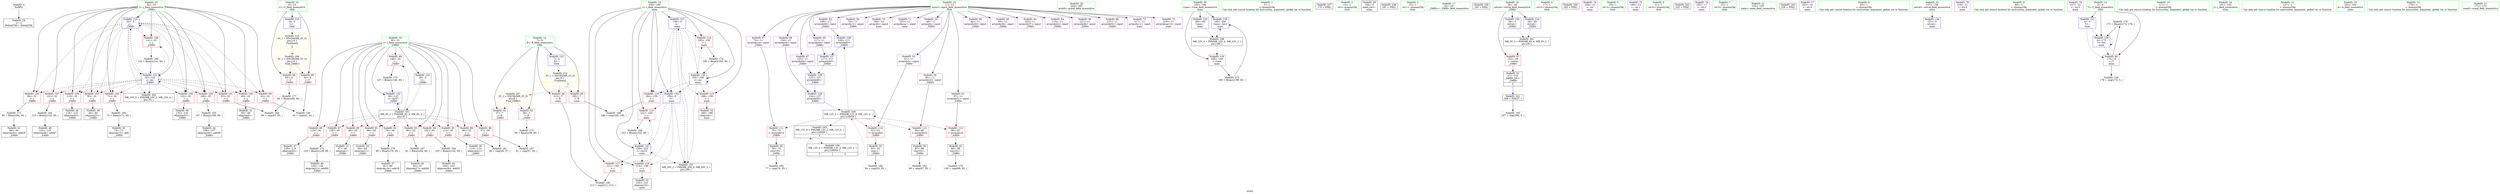digraph "SVFG" {
	label="SVFG";

	Node0x55590c143fa0 [shape=record,color=grey,label="{NodeID: 0\nNullPtr}"];
	Node0x55590c143fa0 -> Node0x55590c15bf30[style=solid];
	Node0x55590c166510 [shape=record,color=grey,label="{NodeID: 180\n44 = cmp(42, 43, )\n}"];
	Node0x55590c15cfa0 [shape=record,color=red,label="{NodeID: 97\n128\<--30\n\<--i\n_Z4fillv\n}"];
	Node0x55590c15cfa0 -> Node0x55590c165c10[style=solid];
	Node0x55590c15b4d0 [shape=record,color=green,label="{NodeID: 14\n7\<--8\nR\<--R_field_insensitive\nGlob }"];
	Node0x55590c15b4d0 -> Node0x55590c15f9c0[style=solid];
	Node0x55590c15b4d0 -> Node0x55590c15fa90[style=solid];
	Node0x55590c15b4d0 -> Node0x55590c15fb60[style=solid];
	Node0x55590c15b4d0 -> Node0x55590c15fc30[style=solid];
	Node0x55590c15b4d0 -> Node0x55590c162b60[style=solid];
	Node0x55590c15db00 [shape=record,color=red,label="{NodeID: 111\n75\<--74\n\<--arrayidx14\n_Z4fillv\n}"];
	Node0x55590c15db00 -> Node0x55590c15c510[style=solid];
	Node0x55590c15be30 [shape=record,color=green,label="{NodeID: 28\n204\<--205\nprintf\<--printf_field_insensitive\n}"];
	Node0x55590c1741e0 [shape=record,color=yellow,style=double,label="{NodeID: 208\n4V_1 = ENCHI(MR_4V_0)\npts\{10 \}\nFun[_Z4fillv]}"];
	Node0x55590c1741e0 -> Node0x55590c15fd00[style=dashed];
	Node0x55590c1741e0 -> Node0x55590c15fdd0[style=dashed];
	Node0x55590c162e30 [shape=record,color=blue,label="{NodeID: 125\n32\<--5\nj\<--\n_Z4fillv\n}"];
	Node0x55590c162e30 -> Node0x55590c15d140[style=dashed];
	Node0x55590c162e30 -> Node0x55590c15d210[style=dashed];
	Node0x55590c162e30 -> Node0x55590c15d2e0[style=dashed];
	Node0x55590c162e30 -> Node0x55590c15d3b0[style=dashed];
	Node0x55590c162e30 -> Node0x55590c15d480[style=dashed];
	Node0x55590c162e30 -> Node0x55590c15d550[style=dashed];
	Node0x55590c162e30 -> Node0x55590c15d620[style=dashed];
	Node0x55590c162e30 -> Node0x55590c15d6f0[style=dashed];
	Node0x55590c162e30 -> Node0x55590c15d7c0[style=dashed];
	Node0x55590c162e30 -> Node0x55590c15d890[style=dashed];
	Node0x55590c162e30 -> Node0x55590c15d960[style=dashed];
	Node0x55590c162e30 -> Node0x55590c162e30[style=dashed];
	Node0x55590c162e30 -> Node0x55590c163310[style=dashed];
	Node0x55590c162e30 -> Node0x55590c171dc0[style=dashed];
	Node0x55590c15c9f0 [shape=record,color=black,label="{NodeID: 42\n99\<--98\nconv32\<--\n_Z4fillv\n}"];
	Node0x55590c15c9f0 -> Node0x55590c166390[style=solid];
	Node0x55590c163990 [shape=record,color=blue,label="{NodeID: 139\n165\<--200\nCase\<--inc3\nmain\n}"];
	Node0x55590c163990 -> Node0x55590c1709c0[style=dashed];
	Node0x55590c15e570 [shape=record,color=purple,label="{NodeID: 56\n70\<--11\narrayidx12\<--input\n_Z4fillv\n}"];
	Node0x55590c15f0d0 [shape=record,color=purple,label="{NodeID: 70\n190\<--11\narrayidx\<--input\nmain\n}"];
	Node0x55590c165190 [shape=record,color=grey,label="{NodeID: 167\n91 = Binary(90, 60, )\n}"];
	Node0x55590c165190 -> Node0x55590c15c850[style=solid];
	Node0x55590c15fc30 [shape=record,color=red,label="{NodeID: 84\n212\<--7\n\<--R\nmain\n}"];
	Node0x55590c15fc30 -> Node0x55590c166990[style=solid];
	Node0x55590c144420 [shape=record,color=green,label="{NodeID: 1\n5\<--1\n\<--dummyObj\nCan only get source location for instruction, argument, global var or function.}"];
	Node0x55590c166690 [shape=record,color=grey,label="{NodeID: 181\n38 = cmp(36, 37, )\n}"];
	Node0x55590c15d070 [shape=record,color=red,label="{NodeID: 98\n146\<--30\n\<--i\n_Z4fillv\n}"];
	Node0x55590c15d070 -> Node0x55590c165610[style=solid];
	Node0x55590c15b560 [shape=record,color=green,label="{NodeID: 15\n9\<--10\nC\<--C_field_insensitive\nGlob }"];
	Node0x55590c15b560 -> Node0x55590c15fd00[style=solid];
	Node0x55590c15b560 -> Node0x55590c15fdd0[style=solid];
	Node0x55590c15b560 -> Node0x55590c162c60[style=solid];
	Node0x55590c15dbd0 [shape=record,color=red,label="{NodeID: 112\n86\<--85\n\<--arrayidx22\n_Z4fillv\n}"];
	Node0x55590c15dbd0 -> Node0x55590c15c780[style=solid];
	Node0x55590c15bf30 [shape=record,color=black,label="{NodeID: 29\n2\<--3\ndummyVal\<--dummyVal\n}"];
	Node0x55590c162f00 [shape=record,color=blue,label="{NodeID: 126\n109\<--111\narrayidx40\<--\n_Z4fillv\n}"];
	Node0x55590c162f00 -> Node0x55590c162fd0[style=dashed];
	Node0x55590c15cac0 [shape=record,color=black,label="{NodeID: 43\n104\<--103\nidxprom36\<--add35\n_Z4fillv\n}"];
	Node0x55590c163a60 [shape=record,color=blue,label="{NodeID: 140\n159\<--5\ni\<--\nmain\n}"];
	Node0x55590c163a60 -> Node0x55590c162720[style=dashed];
	Node0x55590c163a60 -> Node0x55590c1627f0[style=dashed];
	Node0x55590c163a60 -> Node0x55590c1628c0[style=dashed];
	Node0x55590c163a60 -> Node0x55590c163b30[style=dashed];
	Node0x55590c163a60 -> Node0x55590c1704c0[style=dashed];
	Node0x55590c15e640 [shape=record,color=purple,label="{NodeID: 57\n74\<--11\narrayidx14\<--input\n_Z4fillv\n}"];
	Node0x55590c15e640 -> Node0x55590c15db00[style=solid];
	Node0x55590bf4ae10 [shape=record,color=black,label="{NodeID: 237\n170 = PHI()\n}"];
	Node0x55590c15f1a0 [shape=record,color=purple,label="{NodeID: 71\n191\<--11\narraydecay\<--input\nmain\n}"];
	Node0x55590c165310 [shape=record,color=grey,label="{NodeID: 168\n223 = Binary(222, 60, )\n}"];
	Node0x55590c165310 -> Node0x55590c163b30[style=solid];
	Node0x55590c15fd00 [shape=record,color=red,label="{NodeID: 85\n43\<--9\n\<--C\n_Z4fillv\n}"];
	Node0x55590c15fd00 -> Node0x55590c166510[style=solid];
	Node0x55590c142f80 [shape=record,color=green,label="{NodeID: 2\n13\<--1\n.str\<--dummyObj\nGlob }"];
	Node0x55590c166810 [shape=record,color=grey,label="{NodeID: 182\n88 = cmp(87, 55, )\n}"];
	Node0x55590c15d140 [shape=record,color=red,label="{NodeID: 99\n42\<--32\n\<--j\n_Z4fillv\n}"];
	Node0x55590c15d140 -> Node0x55590c166510[style=solid];
	Node0x55590c15b5f0 [shape=record,color=green,label="{NodeID: 16\n11\<--12\ninput\<--input_field_insensitive\nGlob }"];
	Node0x55590c15b5f0 -> Node0x55590c15e3d0[style=solid];
	Node0x55590c15b5f0 -> Node0x55590c15e4a0[style=solid];
	Node0x55590c15b5f0 -> Node0x55590c15e570[style=solid];
	Node0x55590c15b5f0 -> Node0x55590c15e640[style=solid];
	Node0x55590c15b5f0 -> Node0x55590c15e710[style=solid];
	Node0x55590c15b5f0 -> Node0x55590c15e7e0[style=solid];
	Node0x55590c15b5f0 -> Node0x55590c15e8b0[style=solid];
	Node0x55590c15b5f0 -> Node0x55590c15e980[style=solid];
	Node0x55590c15b5f0 -> Node0x55590c15ea50[style=solid];
	Node0x55590c15b5f0 -> Node0x55590c15eb20[style=solid];
	Node0x55590c15b5f0 -> Node0x55590c15ebf0[style=solid];
	Node0x55590c15b5f0 -> Node0x55590c15ecc0[style=solid];
	Node0x55590c15b5f0 -> Node0x55590c15ed90[style=solid];
	Node0x55590c15b5f0 -> Node0x55590c15ee60[style=solid];
	Node0x55590c15b5f0 -> Node0x55590c15ef30[style=solid];
	Node0x55590c15b5f0 -> Node0x55590c15f000[style=solid];
	Node0x55590c15b5f0 -> Node0x55590c15f0d0[style=solid];
	Node0x55590c15b5f0 -> Node0x55590c15f1a0[style=solid];
	Node0x55590c15b5f0 -> Node0x55590c15f270[style=solid];
	Node0x55590c15b5f0 -> Node0x55590c15f340[style=solid];
	Node0x55590c15dca0 [shape=record,color=red,label="{NodeID: 113\n98\<--97\n\<--arrayidx31\n_Z4fillv\n}"];
	Node0x55590c15dca0 -> Node0x55590c15c9f0[style=solid];
	Node0x55590c15c030 [shape=record,color=black,label="{NodeID: 30\n156\<--5\nmain_ret\<--\nmain\n}"];
	Node0x55590c162fd0 [shape=record,color=blue,label="{NodeID: 127\n117\<--111\narrayidx44\<--\n_Z4fillv\n}"];
	Node0x55590c162fd0 -> Node0x55590c1630a0[style=dashed];
	Node0x55590c15cb90 [shape=record,color=black,label="{NodeID: 44\n108\<--107\nidxprom39\<--add38\n_Z4fillv\n}"];
	Node0x55590c163b30 [shape=record,color=blue,label="{NodeID: 141\n159\<--223\ni\<--inc15\nmain\n}"];
	Node0x55590c163b30 -> Node0x55590c162720[style=dashed];
	Node0x55590c163b30 -> Node0x55590c1627f0[style=dashed];
	Node0x55590c163b30 -> Node0x55590c1628c0[style=dashed];
	Node0x55590c163b30 -> Node0x55590c163b30[style=dashed];
	Node0x55590c163b30 -> Node0x55590c1704c0[style=dashed];
	Node0x55590c15e710 [shape=record,color=purple,label="{NodeID: 58\n82\<--11\narrayidx20\<--input\n_Z4fillv\n}"];
	Node0x55590c17f330 [shape=record,color=black,label="{NodeID: 238\n181 = PHI()\n}"];
	Node0x55590c15f270 [shape=record,color=purple,label="{NodeID: 72\n217\<--11\narrayidx11\<--input\nmain\n}"];
	Node0x55590c165490 [shape=record,color=grey,label="{NodeID: 169\n72 = Binary(71, 60, )\n}"];
	Node0x55590c165490 -> Node0x55590c15c440[style=solid];
	Node0x55590c15fdd0 [shape=record,color=red,label="{NodeID: 86\n64\<--9\n\<--C\n_Z4fillv\n}"];
	Node0x55590c15fdd0 -> Node0x55590c166090[style=solid];
	Node0x55590c142da0 [shape=record,color=green,label="{NodeID: 3\n15\<--1\n.str.1\<--dummyObj\nGlob }"];
	Node0x55590c166990 [shape=record,color=grey,label="{NodeID: 183\n213 = cmp(211, 212, )\n}"];
	Node0x55590c15d210 [shape=record,color=red,label="{NodeID: 100\n49\<--32\n\<--j\n_Z4fillv\n}"];
	Node0x55590c15d210 -> Node0x55590c15c1d0[style=solid];
	Node0x55590c15b680 [shape=record,color=green,label="{NodeID: 17\n25\<--26\n_Z4fillv\<--_Z4fillv_field_insensitive\n}"];
	Node0x55590c1704c0 [shape=record,color=black,label="{NodeID: 197\nMR_20V_2 = PHI(MR_20V_9, MR_20V_1, )\npts\{160 \}\n}"];
	Node0x55590c1704c0 -> Node0x55590c1637f0[style=dashed];
	Node0x55590c15dd70 [shape=record,color=red,label="{NodeID: 114\n184\<--159\n\<--i\nmain\n}"];
	Node0x55590c15dd70 -> Node0x55590c167290[style=solid];
	Node0x55590c15c100 [shape=record,color=black,label="{NodeID: 31\n47\<--46\nidxprom\<--\n_Z4fillv\n}"];
	Node0x55590c1630a0 [shape=record,color=blue,label="{NodeID: 128\n125\<--127\narrayidx49\<--\n_Z4fillv\n}"];
	Node0x55590c1630a0 -> Node0x55590c163170[style=dashed];
	Node0x55590c15cc60 [shape=record,color=black,label="{NodeID: 45\n113\<--112\nidxprom41\<--\n_Z4fillv\n}"];
	Node0x55590c15e7e0 [shape=record,color=purple,label="{NodeID: 59\n85\<--11\narrayidx22\<--input\n_Z4fillv\n}"];
	Node0x55590c15e7e0 -> Node0x55590c15dbd0[style=solid];
	Node0x55590c17f430 [shape=record,color=black,label="{NodeID: 239\n193 = PHI()\n}"];
	Node0x55590c15f340 [shape=record,color=purple,label="{NodeID: 73\n218\<--11\narraydecay12\<--input\nmain\n}"];
	Node0x55590c165610 [shape=record,color=grey,label="{NodeID: 170\n147 = Binary(146, 60, )\n}"];
	Node0x55590c165610 -> Node0x55590c1633e0[style=solid];
	Node0x55590c15fea0 [shape=record,color=red,label="{NodeID: 87\n152\<--28\n\<--retval\n_Z4fillv\n}"];
	Node0x55590c15fea0 -> Node0x55590c15e160[style=solid];
	Node0x55590c1444e0 [shape=record,color=green,label="{NodeID: 4\n17\<--1\n.str.2\<--dummyObj\nGlob }"];
	Node0x55590c166b10 [shape=record,color=grey,label="{NodeID: 184\n77 = cmp(76, 55, )\n}"];
	Node0x55590c15d2e0 [shape=record,color=red,label="{NodeID: 101\n63\<--32\n\<--j\n_Z4fillv\n}"];
	Node0x55590c15d2e0 -> Node0x55590c167110[style=solid];
	Node0x55590c15b710 [shape=record,color=green,label="{NodeID: 18\n28\<--29\nretval\<--retval_field_insensitive\n_Z4fillv\n}"];
	Node0x55590c15b710 -> Node0x55590c15fea0[style=solid];
	Node0x55590c15b710 -> Node0x55590c163240[style=solid];
	Node0x55590c15b710 -> Node0x55590c1634b0[style=solid];
	Node0x55590c1709c0 [shape=record,color=black,label="{NodeID: 198\nMR_22V_3 = PHI(MR_22V_4, MR_22V_2, )\npts\{166 \}\n}"];
	Node0x55590c1709c0 -> Node0x55590c162990[style=dashed];
	Node0x55590c1709c0 -> Node0x55590c163990[style=dashed];
	Node0x55590c15de40 [shape=record,color=red,label="{NodeID: 115\n188\<--159\n\<--i\nmain\n}"];
	Node0x55590c15de40 -> Node0x55590c15e230[style=solid];
	Node0x55590c15c1d0 [shape=record,color=black,label="{NodeID: 32\n50\<--49\nidxprom4\<--\n_Z4fillv\n}"];
	Node0x55590c163170 [shape=record,color=blue,label="{NodeID: 129\n134\<--127\narrayidx54\<--\n_Z4fillv\n}"];
	Node0x55590c163170 -> Node0x55590c1731c0[style=dashed];
	Node0x55590c15cd30 [shape=record,color=black,label="{NodeID: 46\n116\<--115\nidxprom43\<--\n_Z4fillv\n}"];
	Node0x55590c15e8b0 [shape=record,color=purple,label="{NodeID: 60\n93\<--11\narrayidx28\<--input\n_Z4fillv\n}"];
	Node0x55590c17f530 [shape=record,color=black,label="{NodeID: 240\n203 = PHI()\n}"];
	Node0x55590c15f410 [shape=record,color=purple,label="{NodeID: 74\n169\<--13\n\<--.str\nmain\n}"];
	Node0x55590c165790 [shape=record,color=grey,label="{NodeID: 171\n95 = Binary(94, 60, )\n}"];
	Node0x55590c165790 -> Node0x55590c15c920[style=solid];
	Node0x55590c15ff70 [shape=record,color=red,label="{NodeID: 88\n36\<--30\n\<--i\n_Z4fillv\n}"];
	Node0x55590c15ff70 -> Node0x55590c166690[style=solid];
	Node0x55590c143070 [shape=record,color=green,label="{NodeID: 5\n19\<--1\n.str.3\<--dummyObj\nGlob }"];
	Node0x55590c166c90 [shape=record,color=grey,label="{NodeID: 185\n207 = cmp(206, 5, )\n}"];
	Node0x55590c15d3b0 [shape=record,color=red,label="{NodeID: 102\n71\<--32\n\<--j\n_Z4fillv\n}"];
	Node0x55590c15d3b0 -> Node0x55590c165490[style=solid];
	Node0x55590c15b7a0 [shape=record,color=green,label="{NodeID: 19\n30\<--31\ni\<--i_field_insensitive\n_Z4fillv\n}"];
	Node0x55590c15b7a0 -> Node0x55590c15ff70[style=solid];
	Node0x55590c15b7a0 -> Node0x55590c160040[style=solid];
	Node0x55590c15b7a0 -> Node0x55590c160110[style=solid];
	Node0x55590c15b7a0 -> Node0x55590c1601e0[style=solid];
	Node0x55590c15b7a0 -> Node0x55590c1602b0[style=solid];
	Node0x55590c15b7a0 -> Node0x55590c160380[style=solid];
	Node0x55590c15b7a0 -> Node0x55590c160450[style=solid];
	Node0x55590c15b7a0 -> Node0x55590c160520[style=solid];
	Node0x55590c15b7a0 -> Node0x55590c15ced0[style=solid];
	Node0x55590c15b7a0 -> Node0x55590c15cfa0[style=solid];
	Node0x55590c15b7a0 -> Node0x55590c15d070[style=solid];
	Node0x55590c15b7a0 -> Node0x55590c162d60[style=solid];
	Node0x55590c15b7a0 -> Node0x55590c1633e0[style=solid];
	Node0x55590c170ec0 [shape=record,color=black,label="{NodeID: 199\nMR_12V_2 = PHI(MR_12V_3, MR_12V_1, )\npts\{120000 \}\n|{<s0>5|<s1>5}}"];
	Node0x55590c170ec0:s0 -> Node0x55590c1722c0[style=dashed,color=red];
	Node0x55590c170ec0:s1 -> Node0x55590c1731c0[style=dashed,color=red];
	Node0x55590c162650 [shape=record,color=red,label="{NodeID: 116\n195\<--159\n\<--i\nmain\n}"];
	Node0x55590c162650 -> Node0x55590c165a90[style=solid];
	Node0x55590c15c2a0 [shape=record,color=black,label="{NodeID: 33\n53\<--52\nconv\<--\n_Z4fillv\n}"];
	Node0x55590c15c2a0 -> Node0x55590c166e10[style=solid];
	Node0x55590c163240 [shape=record,color=blue,label="{NodeID: 130\n28\<--5\nretval\<--\n_Z4fillv\n}"];
	Node0x55590c163240 -> Node0x55590c1718c0[style=dashed];
	Node0x55590c15ce00 [shape=record,color=black,label="{NodeID: 47\n120\<--119\nidxprom45\<--\n_Z4fillv\n}"];
	Node0x55590c15e980 [shape=record,color=purple,label="{NodeID: 61\n97\<--11\narrayidx31\<--input\n_Z4fillv\n}"];
	Node0x55590c15e980 -> Node0x55590c15dca0[style=solid];
	Node0x55590c17f630 [shape=record,color=black,label="{NodeID: 241\n206 = PHI(27, )\n}"];
	Node0x55590c17f630 -> Node0x55590c166c90[style=solid];
	Node0x55590c15f4e0 [shape=record,color=purple,label="{NodeID: 75\n180\<--15\n\<--.str.1\nmain\n}"];
	Node0x55590c165910 [shape=record,color=grey,label="{NodeID: 172\n200 = Binary(199, 60, )\n}"];
	Node0x55590c165910 -> Node0x55590c163990[style=solid];
	Node0x55590c160040 [shape=record,color=red,label="{NodeID: 89\n46\<--30\n\<--i\n_Z4fillv\n}"];
	Node0x55590c160040 -> Node0x55590c15c100[style=solid];
	Node0x55590c1437c0 [shape=record,color=green,label="{NodeID: 6\n21\<--1\n.str.4\<--dummyObj\nGlob }"];
	Node0x55590c166e10 [shape=record,color=grey,label="{NodeID: 186\n54 = cmp(53, 55, )\n}"];
	Node0x55590c15d480 [shape=record,color=red,label="{NodeID: 103\n83\<--32\n\<--j\n_Z4fillv\n}"];
	Node0x55590c15d480 -> Node0x55590c15c6b0[style=solid];
	Node0x55590c15b830 [shape=record,color=green,label="{NodeID: 20\n32\<--33\nj\<--j_field_insensitive\n_Z4fillv\n}"];
	Node0x55590c15b830 -> Node0x55590c15d140[style=solid];
	Node0x55590c15b830 -> Node0x55590c15d210[style=solid];
	Node0x55590c15b830 -> Node0x55590c15d2e0[style=solid];
	Node0x55590c15b830 -> Node0x55590c15d3b0[style=solid];
	Node0x55590c15b830 -> Node0x55590c15d480[style=solid];
	Node0x55590c15b830 -> Node0x55590c15d550[style=solid];
	Node0x55590c15b830 -> Node0x55590c15d620[style=solid];
	Node0x55590c15b830 -> Node0x55590c15d6f0[style=solid];
	Node0x55590c15b830 -> Node0x55590c15d7c0[style=solid];
	Node0x55590c15b830 -> Node0x55590c15d890[style=solid];
	Node0x55590c15b830 -> Node0x55590c15d960[style=solid];
	Node0x55590c15b830 -> Node0x55590c162e30[style=solid];
	Node0x55590c15b830 -> Node0x55590c163310[style=solid];
	Node0x55590c162720 [shape=record,color=red,label="{NodeID: 117\n211\<--159\n\<--i\nmain\n}"];
	Node0x55590c162720 -> Node0x55590c166990[style=solid];
	Node0x55590c15c370 [shape=record,color=black,label="{NodeID: 34\n69\<--68\nidxprom11\<--\n_Z4fillv\n}"];
	Node0x55590c174750 [shape=record,color=yellow,style=double,label="{NodeID: 214\n2V_1 = ENCHI(MR_2V_0)\npts\{8 \}\nFun[main]|{|<s2>5}}"];
	Node0x55590c174750 -> Node0x55590c15fb60[style=dashed];
	Node0x55590c174750 -> Node0x55590c15fc30[style=dashed];
	Node0x55590c174750:s2 -> Node0x55590c1736c0[style=dashed,color=red];
	Node0x55590c163310 [shape=record,color=blue,label="{NodeID: 131\n32\<--142\nj\<--inc\n_Z4fillv\n}"];
	Node0x55590c163310 -> Node0x55590c15d140[style=dashed];
	Node0x55590c163310 -> Node0x55590c15d210[style=dashed];
	Node0x55590c163310 -> Node0x55590c15d2e0[style=dashed];
	Node0x55590c163310 -> Node0x55590c15d3b0[style=dashed];
	Node0x55590c163310 -> Node0x55590c15d480[style=dashed];
	Node0x55590c163310 -> Node0x55590c15d550[style=dashed];
	Node0x55590c163310 -> Node0x55590c15d620[style=dashed];
	Node0x55590c163310 -> Node0x55590c15d6f0[style=dashed];
	Node0x55590c163310 -> Node0x55590c15d7c0[style=dashed];
	Node0x55590c163310 -> Node0x55590c15d890[style=dashed];
	Node0x55590c163310 -> Node0x55590c15d960[style=dashed];
	Node0x55590c163310 -> Node0x55590c162e30[style=dashed];
	Node0x55590c163310 -> Node0x55590c163310[style=dashed];
	Node0x55590c163310 -> Node0x55590c171dc0[style=dashed];
	Node0x55590c15def0 [shape=record,color=black,label="{NodeID: 48\n124\<--123\nidxprom48\<--add47\n_Z4fillv\n}"];
	Node0x55590c15ea50 [shape=record,color=purple,label="{NodeID: 62\n105\<--11\narrayidx37\<--input\n_Z4fillv\n}"];
	Node0x55590c17fc70 [shape=record,color=black,label="{NodeID: 242\n220 = PHI()\n}"];
	Node0x55590c15f5b0 [shape=record,color=purple,label="{NodeID: 76\n192\<--17\n\<--.str.2\nmain\n}"];
	Node0x55590c165a90 [shape=record,color=grey,label="{NodeID: 173\n196 = Binary(195, 60, )\n}"];
	Node0x55590c165a90 -> Node0x55590c1638c0[style=solid];
	Node0x55590c160110 [shape=record,color=red,label="{NodeID: 90\n57\<--30\n\<--i\n_Z4fillv\n}"];
	Node0x55590c160110 -> Node0x55590c166f90[style=solid];
	Node0x55590c143850 [shape=record,color=green,label="{NodeID: 7\n23\<--1\n.str.5\<--dummyObj\nGlob }"];
	Node0x55590c166f90 [shape=record,color=grey,label="{NodeID: 187\n61 = cmp(57, 59, )\n}"];
	Node0x55590c15d550 [shape=record,color=red,label="{NodeID: 104\n94\<--32\n\<--j\n_Z4fillv\n}"];
	Node0x55590c15d550 -> Node0x55590c165790[style=solid];
	Node0x55590c15b8c0 [shape=record,color=green,label="{NodeID: 21\n154\<--155\nmain\<--main_field_insensitive\n}"];
	Node0x55590c1718c0 [shape=record,color=black,label="{NodeID: 201\nMR_6V_3 = PHI(MR_6V_4, MR_6V_2, )\npts\{29 \}\n}"];
	Node0x55590c1718c0 -> Node0x55590c15fea0[style=dashed];
	Node0x55590c1627f0 [shape=record,color=red,label="{NodeID: 118\n215\<--159\n\<--i\nmain\n}"];
	Node0x55590c1627f0 -> Node0x55590c15e300[style=solid];
	Node0x55590c15c440 [shape=record,color=black,label="{NodeID: 35\n73\<--72\nidxprom13\<--add\n_Z4fillv\n}"];
	Node0x55590c174830 [shape=record,color=yellow,style=double,label="{NodeID: 215\n4V_1 = ENCHI(MR_4V_0)\npts\{10 \}\nFun[main]|{<s0>5}}"];
	Node0x55590c174830:s0 -> Node0x55590c1741e0[style=dashed,color=red];
	Node0x55590c1633e0 [shape=record,color=blue,label="{NodeID: 132\n30\<--147\ni\<--inc57\n_Z4fillv\n}"];
	Node0x55590c1633e0 -> Node0x55590c16d6a0[style=dashed];
	Node0x55590c15dfc0 [shape=record,color=black,label="{NodeID: 49\n130\<--129\nidxprom51\<--add50\n_Z4fillv\n}"];
	Node0x55590c15eb20 [shape=record,color=purple,label="{NodeID: 63\n109\<--11\narrayidx40\<--input\n_Z4fillv\n}"];
	Node0x55590c15eb20 -> Node0x55590c162f00[style=solid];
	Node0x55590c17fd40 [shape=record,color=black,label="{NodeID: 243\n228 = PHI()\n}"];
	Node0x55590c15f680 [shape=record,color=purple,label="{NodeID: 77\n202\<--19\n\<--.str.3\nmain\n}"];
	Node0x55590c165c10 [shape=record,color=grey,label="{NodeID: 174\n129 = Binary(128, 60, )\n}"];
	Node0x55590c165c10 -> Node0x55590c15dfc0[style=solid];
	Node0x55590c1601e0 [shape=record,color=red,label="{NodeID: 91\n68\<--30\n\<--i\n_Z4fillv\n}"];
	Node0x55590c1601e0 -> Node0x55590c15c370[style=solid];
	Node0x55590c144140 [shape=record,color=green,label="{NodeID: 8\n55\<--1\n\<--dummyObj\nCan only get source location for instruction, argument, global var or function.}"];
	Node0x55590c167110 [shape=record,color=grey,label="{NodeID: 188\n66 = cmp(63, 65, )\n}"];
	Node0x55590c15d620 [shape=record,color=red,label="{NodeID: 105\n106\<--32\n\<--j\n_Z4fillv\n}"];
	Node0x55590c15d620 -> Node0x55590c164b90[style=solid];
	Node0x55590c15b950 [shape=record,color=green,label="{NodeID: 22\n157\<--158\nretval\<--retval_field_insensitive\nmain\n}"];
	Node0x55590c15b950 -> Node0x55590c163580[style=solid];
	Node0x55590c171dc0 [shape=record,color=black,label="{NodeID: 202\nMR_10V_6 = PHI(MR_10V_2, MR_10V_4, )\npts\{33 \}\n}"];
	Node0x55590c1628c0 [shape=record,color=red,label="{NodeID: 119\n222\<--159\n\<--i\nmain\n}"];
	Node0x55590c1628c0 -> Node0x55590c165310[style=solid];
	Node0x55590c15c510 [shape=record,color=black,label="{NodeID: 36\n76\<--75\nconv15\<--\n_Z4fillv\n}"];
	Node0x55590c15c510 -> Node0x55590c166b10[style=solid];
	Node0x55590c1634b0 [shape=record,color=blue,label="{NodeID: 133\n28\<--60\nretval\<--\n_Z4fillv\n}"];
	Node0x55590c1634b0 -> Node0x55590c1718c0[style=dashed];
	Node0x55590c15e090 [shape=record,color=black,label="{NodeID: 50\n133\<--132\nidxprom53\<--\n_Z4fillv\n}"];
	Node0x55590c15ebf0 [shape=record,color=purple,label="{NodeID: 64\n114\<--11\narrayidx42\<--input\n_Z4fillv\n}"];
	Node0x55590c15f750 [shape=record,color=purple,label="{NodeID: 78\n219\<--21\n\<--.str.4\nmain\n}"];
	Node0x55590c165d90 [shape=record,color=grey,label="{NodeID: 175\n59 = Binary(58, 60, )\n}"];
	Node0x55590c165d90 -> Node0x55590c166f90[style=solid];
	Node0x55590c1602b0 [shape=record,color=red,label="{NodeID: 92\n79\<--30\n\<--i\n_Z4fillv\n}"];
	Node0x55590c1602b0 -> Node0x55590c166210[style=solid];
	Node0x55590c1441d0 [shape=record,color=green,label="{NodeID: 9\n60\<--1\n\<--dummyObj\nCan only get source location for instruction, argument, global var or function.}"];
	Node0x55590c167290 [shape=record,color=grey,label="{NodeID: 189\n186 = cmp(184, 185, )\n}"];
	Node0x55590c15d6f0 [shape=record,color=red,label="{NodeID: 106\n115\<--32\n\<--j\n_Z4fillv\n}"];
	Node0x55590c15d6f0 -> Node0x55590c15cd30[style=solid];
	Node0x55590c15ba20 [shape=record,color=green,label="{NodeID: 23\n159\<--160\ni\<--i_field_insensitive\nmain\n}"];
	Node0x55590c15ba20 -> Node0x55590c15dd70[style=solid];
	Node0x55590c15ba20 -> Node0x55590c15de40[style=solid];
	Node0x55590c15ba20 -> Node0x55590c162650[style=solid];
	Node0x55590c15ba20 -> Node0x55590c162720[style=solid];
	Node0x55590c15ba20 -> Node0x55590c1627f0[style=solid];
	Node0x55590c15ba20 -> Node0x55590c1628c0[style=solid];
	Node0x55590c15ba20 -> Node0x55590c1637f0[style=solid];
	Node0x55590c15ba20 -> Node0x55590c1638c0[style=solid];
	Node0x55590c15ba20 -> Node0x55590c163a60[style=solid];
	Node0x55590c15ba20 -> Node0x55590c163b30[style=solid];
	Node0x55590c1722c0 [shape=record,color=black,label="{NodeID: 203\nMR_12V_9 = PHI(MR_12V_2, MR_12V_3, )\npts\{120000 \}\n|{<s0>5}}"];
	Node0x55590c1722c0:s0 -> Node0x55590c170ec0[style=dashed,color=blue];
	Node0x55590c162990 [shape=record,color=red,label="{NodeID: 120\n199\<--165\n\<--Case\nmain\n}"];
	Node0x55590c162990 -> Node0x55590c165910[style=solid];
	Node0x55590c15c5e0 [shape=record,color=black,label="{NodeID: 37\n81\<--80\nidxprom19\<--add18\n_Z4fillv\n}"];
	Node0x55590c163580 [shape=record,color=blue,label="{NodeID: 134\n157\<--5\nretval\<--\nmain\n}"];
	Node0x55590c15e160 [shape=record,color=black,label="{NodeID: 51\n27\<--152\n_Z4fillv_ret\<--\n_Z4fillv\n|{<s0>5}}"];
	Node0x55590c15e160:s0 -> Node0x55590c17f630[style=solid,color=blue];
	Node0x55590c15ecc0 [shape=record,color=purple,label="{NodeID: 65\n117\<--11\narrayidx44\<--input\n_Z4fillv\n}"];
	Node0x55590c15ecc0 -> Node0x55590c162fd0[style=solid];
	Node0x55590c15f820 [shape=record,color=purple,label="{NodeID: 79\n227\<--23\n\<--.str.5\nmain\n}"];
	Node0x55590c165f10 [shape=record,color=grey,label="{NodeID: 176\n175 = Binary(174, 176, )\n}"];
	Node0x55590c165f10 -> Node0x55590c163720[style=solid];
	Node0x55590c160380 [shape=record,color=red,label="{NodeID: 93\n90\<--30\n\<--i\n_Z4fillv\n}"];
	Node0x55590c160380 -> Node0x55590c165190[style=solid];
	Node0x55590c15a7a0 [shape=record,color=green,label="{NodeID: 10\n111\<--1\n\<--dummyObj\nCan only get source location for instruction, argument, global var or function.}"];
	Node0x55590c167410 [shape=record,color=grey,label="{NodeID: 190\n178 = cmp(174, 5, )\n}"];
	Node0x55590c15d7c0 [shape=record,color=red,label="{NodeID: 107\n122\<--32\n\<--j\n_Z4fillv\n}"];
	Node0x55590c15d7c0 -> Node0x55590c164e90[style=solid];
	Node0x55590c15baf0 [shape=record,color=green,label="{NodeID: 24\n161\<--162\nj\<--j_field_insensitive\nmain\n}"];
	Node0x55590c162a60 [shape=record,color=blue,label="{NodeID: 121\n4\<--5\nT\<--\nGlob }"];
	Node0x55590c162a60 -> Node0x55590c15f8f0[style=dashed];
	Node0x55590c162a60 -> Node0x55590c163720[style=dashed];
	Node0x55590c15c6b0 [shape=record,color=black,label="{NodeID: 38\n84\<--83\nidxprom21\<--\n_Z4fillv\n}"];
	Node0x55590c163650 [shape=record,color=blue,label="{NodeID: 135\n165\<--60\nCase\<--\nmain\n}"];
	Node0x55590c163650 -> Node0x55590c1709c0[style=dashed];
	Node0x55590c15e230 [shape=record,color=black,label="{NodeID: 52\n189\<--188\nidxprom\<--\nmain\n}"];
	Node0x55590c15ed90 [shape=record,color=purple,label="{NodeID: 66\n121\<--11\narrayidx46\<--input\n_Z4fillv\n}"];
	Node0x55590c164b90 [shape=record,color=grey,label="{NodeID: 163\n107 = Binary(106, 60, )\n}"];
	Node0x55590c164b90 -> Node0x55590c15cb90[style=solid];
	Node0x55590c15f8f0 [shape=record,color=red,label="{NodeID: 80\n174\<--4\n\<--T\nmain\n}"];
	Node0x55590c15f8f0 -> Node0x55590c165f10[style=solid];
	Node0x55590c15f8f0 -> Node0x55590c167410[style=solid];
	Node0x55590c166090 [shape=record,color=grey,label="{NodeID: 177\n65 = Binary(64, 60, )\n}"];
	Node0x55590c166090 -> Node0x55590c167110[style=solid];
	Node0x55590c160450 [shape=record,color=red,label="{NodeID: 94\n102\<--30\n\<--i\n_Z4fillv\n}"];
	Node0x55590c160450 -> Node0x55590c164d10[style=solid];
	Node0x55590c15aae0 [shape=record,color=green,label="{NodeID: 11\n127\<--1\n\<--dummyObj\nCan only get source location for instruction, argument, global var or function.}"];
	Node0x55590c16d6a0 [shape=record,color=black,label="{NodeID: 191\nMR_8V_3 = PHI(MR_8V_4, MR_8V_2, )\npts\{31 \}\n}"];
	Node0x55590c16d6a0 -> Node0x55590c15ff70[style=dashed];
	Node0x55590c16d6a0 -> Node0x55590c160040[style=dashed];
	Node0x55590c16d6a0 -> Node0x55590c160110[style=dashed];
	Node0x55590c16d6a0 -> Node0x55590c1601e0[style=dashed];
	Node0x55590c16d6a0 -> Node0x55590c1602b0[style=dashed];
	Node0x55590c16d6a0 -> Node0x55590c160380[style=dashed];
	Node0x55590c16d6a0 -> Node0x55590c160450[style=dashed];
	Node0x55590c16d6a0 -> Node0x55590c160520[style=dashed];
	Node0x55590c16d6a0 -> Node0x55590c15ced0[style=dashed];
	Node0x55590c16d6a0 -> Node0x55590c15cfa0[style=dashed];
	Node0x55590c16d6a0 -> Node0x55590c15d070[style=dashed];
	Node0x55590c16d6a0 -> Node0x55590c1633e0[style=dashed];
	Node0x55590c15d890 [shape=record,color=red,label="{NodeID: 108\n132\<--32\n\<--j\n_Z4fillv\n}"];
	Node0x55590c15d890 -> Node0x55590c15e090[style=solid];
	Node0x55590c15bbc0 [shape=record,color=green,label="{NodeID: 25\n163\<--164\nk\<--k_field_insensitive\nmain\n}"];
	Node0x55590c162b60 [shape=record,color=blue,label="{NodeID: 122\n7\<--5\nR\<--\nGlob }"];
	Node0x55590c162b60 -> Node0x55590c174750[style=dashed];
	Node0x55590c15c780 [shape=record,color=black,label="{NodeID: 39\n87\<--86\nconv23\<--\n_Z4fillv\n}"];
	Node0x55590c15c780 -> Node0x55590c166810[style=solid];
	Node0x55590c163720 [shape=record,color=blue,label="{NodeID: 136\n4\<--175\nT\<--dec\nmain\n}"];
	Node0x55590c163720 -> Node0x55590c15f8f0[style=dashed];
	Node0x55590c163720 -> Node0x55590c163720[style=dashed];
	Node0x55590c15e300 [shape=record,color=black,label="{NodeID: 53\n216\<--215\nidxprom10\<--\nmain\n}"];
	Node0x55590c15ee60 [shape=record,color=purple,label="{NodeID: 67\n125\<--11\narrayidx49\<--input\n_Z4fillv\n}"];
	Node0x55590c15ee60 -> Node0x55590c1630a0[style=solid];
	Node0x55590c164d10 [shape=record,color=grey,label="{NodeID: 164\n103 = Binary(102, 60, )\n}"];
	Node0x55590c164d10 -> Node0x55590c15cac0[style=solid];
	Node0x55590c15f9c0 [shape=record,color=red,label="{NodeID: 81\n37\<--7\n\<--R\n_Z4fillv\n}"];
	Node0x55590c15f9c0 -> Node0x55590c166690[style=solid];
	Node0x55590c166210 [shape=record,color=grey,label="{NodeID: 178\n80 = Binary(79, 60, )\n}"];
	Node0x55590c166210 -> Node0x55590c15c5e0[style=solid];
	Node0x55590c160520 [shape=record,color=red,label="{NodeID: 95\n112\<--30\n\<--i\n_Z4fillv\n}"];
	Node0x55590c160520 -> Node0x55590c15cc60[style=solid];
	Node0x55590c15abb0 [shape=record,color=green,label="{NodeID: 12\n176\<--1\n\<--dummyObj\nCan only get source location for instruction, argument, global var or function.}"];
	Node0x55590c15d960 [shape=record,color=red,label="{NodeID: 109\n141\<--32\n\<--j\n_Z4fillv\n}"];
	Node0x55590c15d960 -> Node0x55590c165010[style=solid];
	Node0x55590c15bc90 [shape=record,color=green,label="{NodeID: 26\n165\<--166\nCase\<--Case_field_insensitive\nmain\n}"];
	Node0x55590c15bc90 -> Node0x55590c162990[style=solid];
	Node0x55590c15bc90 -> Node0x55590c163650[style=solid];
	Node0x55590c15bc90 -> Node0x55590c163990[style=solid];
	Node0x55590c1731c0 [shape=record,color=black,label="{NodeID: 206\nMR_12V_3 = PHI(MR_12V_8, MR_12V_2, )\npts\{120000 \}\n}"];
	Node0x55590c1731c0 -> Node0x55590c15da30[style=dashed];
	Node0x55590c1731c0 -> Node0x55590c15db00[style=dashed];
	Node0x55590c1731c0 -> Node0x55590c15dbd0[style=dashed];
	Node0x55590c1731c0 -> Node0x55590c15dca0[style=dashed];
	Node0x55590c1731c0 -> Node0x55590c162f00[style=dashed];
	Node0x55590c1731c0 -> Node0x55590c1722c0[style=dashed];
	Node0x55590c1731c0 -> Node0x55590c1731c0[style=dashed];
	Node0x55590c162c60 [shape=record,color=blue,label="{NodeID: 123\n9\<--5\nC\<--\nGlob }"];
	Node0x55590c162c60 -> Node0x55590c174830[style=dashed];
	Node0x55590c15c850 [shape=record,color=black,label="{NodeID: 40\n92\<--91\nidxprom27\<--add26\n_Z4fillv\n}"];
	Node0x55590c1637f0 [shape=record,color=blue,label="{NodeID: 137\n159\<--5\ni\<--\nmain\n}"];
	Node0x55590c1637f0 -> Node0x55590c15dd70[style=dashed];
	Node0x55590c1637f0 -> Node0x55590c15de40[style=dashed];
	Node0x55590c1637f0 -> Node0x55590c162650[style=dashed];
	Node0x55590c1637f0 -> Node0x55590c1638c0[style=dashed];
	Node0x55590c1637f0 -> Node0x55590c163a60[style=dashed];
	Node0x55590c1637f0 -> Node0x55590c1704c0[style=dashed];
	Node0x55590c15e3d0 [shape=record,color=purple,label="{NodeID: 54\n48\<--11\narrayidx\<--input\n_Z4fillv\n}"];
	Node0x55590c15ef30 [shape=record,color=purple,label="{NodeID: 68\n131\<--11\narrayidx52\<--input\n_Z4fillv\n}"];
	Node0x55590c164e90 [shape=record,color=grey,label="{NodeID: 165\n123 = Binary(122, 60, )\n}"];
	Node0x55590c164e90 -> Node0x55590c15def0[style=solid];
	Node0x55590c15fa90 [shape=record,color=red,label="{NodeID: 82\n58\<--7\n\<--R\n_Z4fillv\n}"];
	Node0x55590c15fa90 -> Node0x55590c165d90[style=solid];
	Node0x55590c166390 [shape=record,color=grey,label="{NodeID: 179\n100 = cmp(99, 55, )\n}"];
	Node0x55590c15ced0 [shape=record,color=red,label="{NodeID: 96\n119\<--30\n\<--i\n_Z4fillv\n}"];
	Node0x55590c15ced0 -> Node0x55590c15ce00[style=solid];
	Node0x55590c15ac80 [shape=record,color=green,label="{NodeID: 13\n4\<--6\nT\<--T_field_insensitive\nGlob }"];
	Node0x55590c15ac80 -> Node0x55590c15f8f0[style=solid];
	Node0x55590c15ac80 -> Node0x55590c162a60[style=solid];
	Node0x55590c15ac80 -> Node0x55590c163720[style=solid];
	Node0x55590c15da30 [shape=record,color=red,label="{NodeID: 110\n52\<--51\n\<--arrayidx5\n_Z4fillv\n}"];
	Node0x55590c15da30 -> Node0x55590c15c2a0[style=solid];
	Node0x55590c15bd60 [shape=record,color=green,label="{NodeID: 27\n171\<--172\nscanf\<--scanf_field_insensitive\n}"];
	Node0x55590c1736c0 [shape=record,color=yellow,style=double,label="{NodeID: 207\n2V_1 = ENCHI(MR_2V_0)\npts\{8 \}\nFun[_Z4fillv]}"];
	Node0x55590c1736c0 -> Node0x55590c15f9c0[style=dashed];
	Node0x55590c1736c0 -> Node0x55590c15fa90[style=dashed];
	Node0x55590c162d60 [shape=record,color=blue,label="{NodeID: 124\n30\<--5\ni\<--\n_Z4fillv\n}"];
	Node0x55590c162d60 -> Node0x55590c16d6a0[style=dashed];
	Node0x55590c15c920 [shape=record,color=black,label="{NodeID: 41\n96\<--95\nidxprom30\<--add29\n_Z4fillv\n}"];
	Node0x55590c1638c0 [shape=record,color=blue,label="{NodeID: 138\n159\<--196\ni\<--inc\nmain\n}"];
	Node0x55590c1638c0 -> Node0x55590c15dd70[style=dashed];
	Node0x55590c1638c0 -> Node0x55590c15de40[style=dashed];
	Node0x55590c1638c0 -> Node0x55590c162650[style=dashed];
	Node0x55590c1638c0 -> Node0x55590c1638c0[style=dashed];
	Node0x55590c1638c0 -> Node0x55590c163a60[style=dashed];
	Node0x55590c1638c0 -> Node0x55590c1704c0[style=dashed];
	Node0x55590c15e4a0 [shape=record,color=purple,label="{NodeID: 55\n51\<--11\narrayidx5\<--input\n_Z4fillv\n}"];
	Node0x55590c15e4a0 -> Node0x55590c15da30[style=solid];
	Node0x55590c15f000 [shape=record,color=purple,label="{NodeID: 69\n134\<--11\narrayidx54\<--input\n_Z4fillv\n}"];
	Node0x55590c15f000 -> Node0x55590c163170[style=solid];
	Node0x55590c165010 [shape=record,color=grey,label="{NodeID: 166\n142 = Binary(141, 60, )\n}"];
	Node0x55590c165010 -> Node0x55590c163310[style=solid];
	Node0x55590c15fb60 [shape=record,color=red,label="{NodeID: 83\n185\<--7\n\<--R\nmain\n}"];
	Node0x55590c15fb60 -> Node0x55590c167290[style=solid];
}
